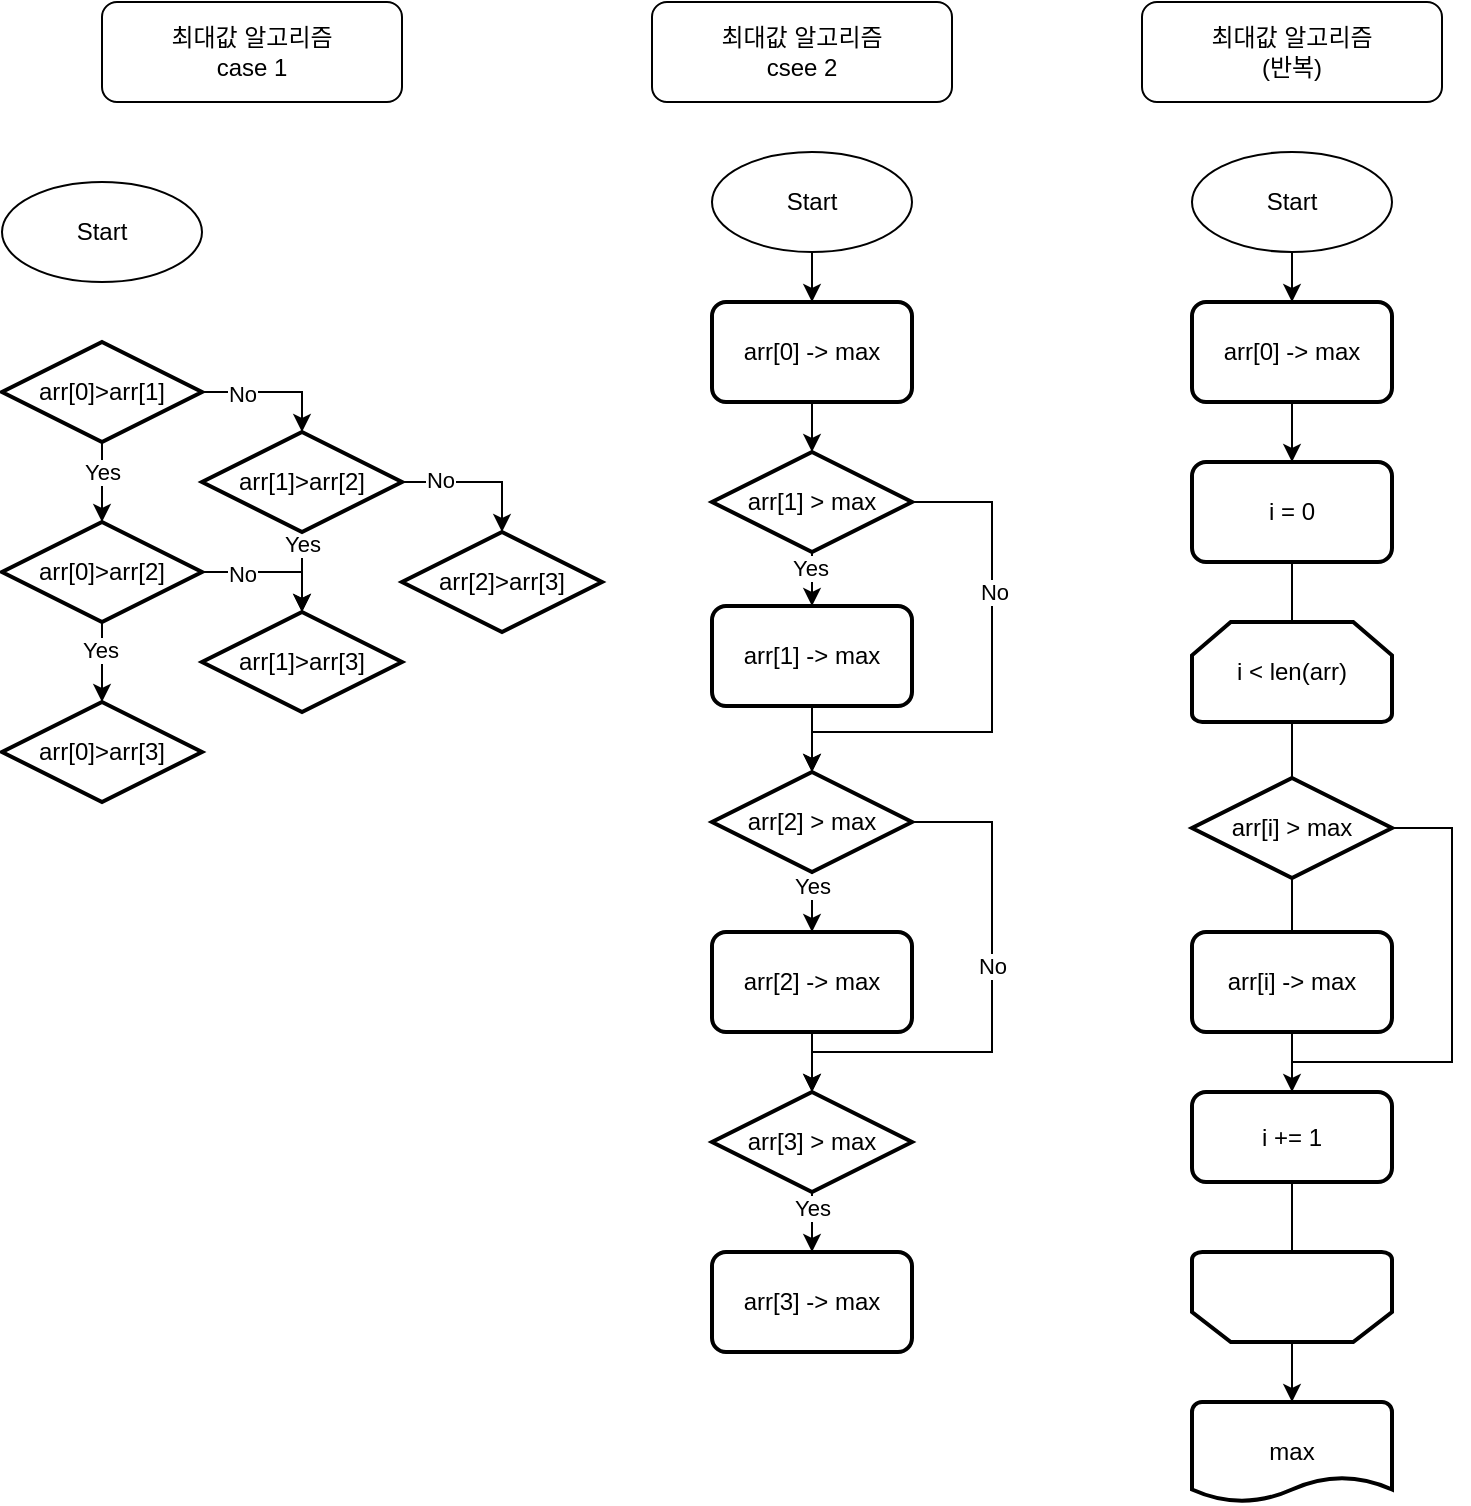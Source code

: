 <mxfile version="16.5.1" type="device"><diagram id="PUkLZHT3nF7ZVmmzk84t" name="페이지-1"><mxGraphModel dx="729" dy="927" grid="1" gridSize="10" guides="1" tooltips="1" connect="1" arrows="1" fold="1" page="1" pageScale="1" pageWidth="827" pageHeight="1169" math="0" shadow="0"><root><mxCell id="0"/><mxCell id="1" parent="0"/><mxCell id="CzeVINo68LYvE7bXDRO6-2" value="Start" style="ellipse;whiteSpace=wrap;html=1;" vertex="1" parent="1"><mxGeometry x="65" y="130" width="100" height="50" as="geometry"/></mxCell><mxCell id="CzeVINo68LYvE7bXDRO6-3" value="최대값 알고리즘&lt;br&gt;case 1" style="rounded=1;whiteSpace=wrap;html=1;" vertex="1" parent="1"><mxGeometry x="115" y="40" width="150" height="50" as="geometry"/></mxCell><mxCell id="CzeVINo68LYvE7bXDRO6-88" style="edgeStyle=orthogonalEdgeStyle;rounded=0;orthogonalLoop=1;jettySize=auto;html=1;entryX=0.5;entryY=0;entryDx=0;entryDy=0;entryPerimeter=0;" edge="1" parent="1" source="CzeVINo68LYvE7bXDRO6-82" target="CzeVINo68LYvE7bXDRO6-83"><mxGeometry relative="1" as="geometry"/></mxCell><mxCell id="CzeVINo68LYvE7bXDRO6-94" value="Yes" style="edgeLabel;html=1;align=center;verticalAlign=middle;resizable=0;points=[];" vertex="1" connectable="0" parent="CzeVINo68LYvE7bXDRO6-88"><mxGeometry x="-0.264" relative="1" as="geometry"><mxPoint as="offset"/></mxGeometry></mxCell><mxCell id="CzeVINo68LYvE7bXDRO6-90" style="edgeStyle=orthogonalEdgeStyle;rounded=0;orthogonalLoop=1;jettySize=auto;html=1;entryX=0.5;entryY=0;entryDx=0;entryDy=0;entryPerimeter=0;" edge="1" parent="1" source="CzeVINo68LYvE7bXDRO6-82" target="CzeVINo68LYvE7bXDRO6-85"><mxGeometry relative="1" as="geometry"><Array as="points"><mxPoint x="215" y="235"/></Array></mxGeometry></mxCell><mxCell id="CzeVINo68LYvE7bXDRO6-99" value="No" style="edgeLabel;html=1;align=center;verticalAlign=middle;resizable=0;points=[];" vertex="1" connectable="0" parent="CzeVINo68LYvE7bXDRO6-90"><mxGeometry x="-0.447" y="-1" relative="1" as="geometry"><mxPoint as="offset"/></mxGeometry></mxCell><mxCell id="CzeVINo68LYvE7bXDRO6-82" value="arr[0]&amp;gt;arr[1]" style="strokeWidth=2;html=1;shape=mxgraph.flowchart.decision;whiteSpace=wrap;" vertex="1" parent="1"><mxGeometry x="65" y="210" width="100" height="50" as="geometry"/></mxCell><mxCell id="CzeVINo68LYvE7bXDRO6-89" style="edgeStyle=orthogonalEdgeStyle;rounded=0;orthogonalLoop=1;jettySize=auto;html=1;" edge="1" parent="1" source="CzeVINo68LYvE7bXDRO6-83" target="CzeVINo68LYvE7bXDRO6-84"><mxGeometry relative="1" as="geometry"/></mxCell><mxCell id="CzeVINo68LYvE7bXDRO6-95" value="Yes" style="edgeLabel;html=1;align=center;verticalAlign=middle;resizable=0;points=[];" vertex="1" connectable="0" parent="CzeVINo68LYvE7bXDRO6-89"><mxGeometry x="-0.296" y="-1" relative="1" as="geometry"><mxPoint as="offset"/></mxGeometry></mxCell><mxCell id="CzeVINo68LYvE7bXDRO6-92" style="edgeStyle=orthogonalEdgeStyle;rounded=0;orthogonalLoop=1;jettySize=auto;html=1;entryX=0.5;entryY=0;entryDx=0;entryDy=0;entryPerimeter=0;" edge="1" parent="1" source="CzeVINo68LYvE7bXDRO6-83" target="CzeVINo68LYvE7bXDRO6-86"><mxGeometry relative="1" as="geometry"><Array as="points"><mxPoint x="215" y="325"/></Array></mxGeometry></mxCell><mxCell id="CzeVINo68LYvE7bXDRO6-97" value="No" style="edgeLabel;html=1;align=center;verticalAlign=middle;resizable=0;points=[];" vertex="1" connectable="0" parent="CzeVINo68LYvE7bXDRO6-92"><mxGeometry x="-0.437" y="-1" relative="1" as="geometry"><mxPoint as="offset"/></mxGeometry></mxCell><mxCell id="CzeVINo68LYvE7bXDRO6-83" value="arr[0]&amp;gt;arr[2]" style="strokeWidth=2;html=1;shape=mxgraph.flowchart.decision;whiteSpace=wrap;" vertex="1" parent="1"><mxGeometry x="65" y="300" width="100" height="50" as="geometry"/></mxCell><mxCell id="CzeVINo68LYvE7bXDRO6-84" value="arr[0]&amp;gt;arr[3]" style="strokeWidth=2;html=1;shape=mxgraph.flowchart.decision;whiteSpace=wrap;" vertex="1" parent="1"><mxGeometry x="65" y="390" width="100" height="50" as="geometry"/></mxCell><mxCell id="CzeVINo68LYvE7bXDRO6-91" style="edgeStyle=orthogonalEdgeStyle;rounded=0;orthogonalLoop=1;jettySize=auto;html=1;" edge="1" parent="1" source="CzeVINo68LYvE7bXDRO6-85" target="CzeVINo68LYvE7bXDRO6-86"><mxGeometry relative="1" as="geometry"><Array as="points"><mxPoint x="215" y="320"/><mxPoint x="215" y="320"/></Array></mxGeometry></mxCell><mxCell id="CzeVINo68LYvE7bXDRO6-96" value="Yes" style="edgeLabel;html=1;align=center;verticalAlign=middle;resizable=0;points=[];" vertex="1" connectable="0" parent="CzeVINo68LYvE7bXDRO6-91"><mxGeometry x="-0.727" relative="1" as="geometry"><mxPoint as="offset"/></mxGeometry></mxCell><mxCell id="CzeVINo68LYvE7bXDRO6-93" style="edgeStyle=orthogonalEdgeStyle;rounded=0;orthogonalLoop=1;jettySize=auto;html=1;" edge="1" parent="1" source="CzeVINo68LYvE7bXDRO6-85" target="CzeVINo68LYvE7bXDRO6-87"><mxGeometry relative="1" as="geometry"><Array as="points"><mxPoint x="315" y="280"/></Array></mxGeometry></mxCell><mxCell id="CzeVINo68LYvE7bXDRO6-98" value="No" style="edgeLabel;html=1;align=center;verticalAlign=middle;resizable=0;points=[];" vertex="1" connectable="0" parent="CzeVINo68LYvE7bXDRO6-93"><mxGeometry x="-0.506" y="1" relative="1" as="geometry"><mxPoint as="offset"/></mxGeometry></mxCell><mxCell id="CzeVINo68LYvE7bXDRO6-85" value="arr[1]&amp;gt;arr[2]" style="strokeWidth=2;html=1;shape=mxgraph.flowchart.decision;whiteSpace=wrap;" vertex="1" parent="1"><mxGeometry x="165" y="255" width="100" height="50" as="geometry"/></mxCell><mxCell id="CzeVINo68LYvE7bXDRO6-86" value="arr[1]&amp;gt;arr[3]" style="strokeWidth=2;html=1;shape=mxgraph.flowchart.decision;whiteSpace=wrap;" vertex="1" parent="1"><mxGeometry x="165" y="345" width="100" height="50" as="geometry"/></mxCell><mxCell id="CzeVINo68LYvE7bXDRO6-87" value="arr[2]&amp;gt;arr[3]" style="strokeWidth=2;html=1;shape=mxgraph.flowchart.decision;whiteSpace=wrap;" vertex="1" parent="1"><mxGeometry x="265" y="305" width="100" height="50" as="geometry"/></mxCell><mxCell id="CzeVINo68LYvE7bXDRO6-109" style="edgeStyle=orthogonalEdgeStyle;rounded=0;orthogonalLoop=1;jettySize=auto;html=1;entryX=0.5;entryY=0;entryDx=0;entryDy=0;" edge="1" parent="1" source="CzeVINo68LYvE7bXDRO6-100" target="CzeVINo68LYvE7bXDRO6-101"><mxGeometry relative="1" as="geometry"/></mxCell><mxCell id="CzeVINo68LYvE7bXDRO6-100" value="Start" style="ellipse;whiteSpace=wrap;html=1;" vertex="1" parent="1"><mxGeometry x="420" y="115" width="100" height="50" as="geometry"/></mxCell><mxCell id="CzeVINo68LYvE7bXDRO6-110" style="edgeStyle=orthogonalEdgeStyle;rounded=0;orthogonalLoop=1;jettySize=auto;html=1;" edge="1" parent="1" source="CzeVINo68LYvE7bXDRO6-101" target="CzeVINo68LYvE7bXDRO6-103"><mxGeometry relative="1" as="geometry"/></mxCell><mxCell id="CzeVINo68LYvE7bXDRO6-101" value="arr[0] -&amp;gt; max" style="rounded=1;whiteSpace=wrap;html=1;absoluteArcSize=1;arcSize=14;strokeWidth=2;" vertex="1" parent="1"><mxGeometry x="420" y="190" width="100" height="50" as="geometry"/></mxCell><mxCell id="CzeVINo68LYvE7bXDRO6-111" style="edgeStyle=orthogonalEdgeStyle;rounded=0;orthogonalLoop=1;jettySize=auto;html=1;entryX=0.5;entryY=0;entryDx=0;entryDy=0;" edge="1" parent="1" source="CzeVINo68LYvE7bXDRO6-103" target="CzeVINo68LYvE7bXDRO6-104"><mxGeometry relative="1" as="geometry"/></mxCell><mxCell id="CzeVINo68LYvE7bXDRO6-122" value="Yes" style="edgeLabel;html=1;align=center;verticalAlign=middle;resizable=0;points=[];" vertex="1" connectable="0" parent="CzeVINo68LYvE7bXDRO6-111"><mxGeometry x="0.277" y="-1" relative="1" as="geometry"><mxPoint as="offset"/></mxGeometry></mxCell><mxCell id="CzeVINo68LYvE7bXDRO6-121" style="edgeStyle=orthogonalEdgeStyle;rounded=0;orthogonalLoop=1;jettySize=auto;html=1;entryX=0.5;entryY=0;entryDx=0;entryDy=0;entryPerimeter=0;" edge="1" parent="1" source="CzeVINo68LYvE7bXDRO6-103" target="CzeVINo68LYvE7bXDRO6-105"><mxGeometry relative="1" as="geometry"><Array as="points"><mxPoint x="560" y="290"/><mxPoint x="560" y="405"/><mxPoint x="470" y="405"/></Array></mxGeometry></mxCell><mxCell id="CzeVINo68LYvE7bXDRO6-128" value="No" style="edgeLabel;html=1;align=center;verticalAlign=middle;resizable=0;points=[];" vertex="1" connectable="0" parent="CzeVINo68LYvE7bXDRO6-121"><mxGeometry x="-0.362" y="1" relative="1" as="geometry"><mxPoint as="offset"/></mxGeometry></mxCell><mxCell id="CzeVINo68LYvE7bXDRO6-103" value="arr[1] &amp;gt; max" style="strokeWidth=2;html=1;shape=mxgraph.flowchart.decision;whiteSpace=wrap;" vertex="1" parent="1"><mxGeometry x="420" y="265" width="100" height="50" as="geometry"/></mxCell><mxCell id="CzeVINo68LYvE7bXDRO6-112" style="edgeStyle=orthogonalEdgeStyle;rounded=0;orthogonalLoop=1;jettySize=auto;html=1;entryX=0.5;entryY=0;entryDx=0;entryDy=0;entryPerimeter=0;" edge="1" parent="1" source="CzeVINo68LYvE7bXDRO6-104" target="CzeVINo68LYvE7bXDRO6-105"><mxGeometry relative="1" as="geometry"/></mxCell><mxCell id="CzeVINo68LYvE7bXDRO6-104" value="arr[1] -&amp;gt; max" style="rounded=1;whiteSpace=wrap;html=1;absoluteArcSize=1;arcSize=14;strokeWidth=2;" vertex="1" parent="1"><mxGeometry x="420" y="342" width="100" height="50" as="geometry"/></mxCell><mxCell id="CzeVINo68LYvE7bXDRO6-113" style="edgeStyle=orthogonalEdgeStyle;rounded=0;orthogonalLoop=1;jettySize=auto;html=1;" edge="1" parent="1" source="CzeVINo68LYvE7bXDRO6-105" target="CzeVINo68LYvE7bXDRO6-106"><mxGeometry relative="1" as="geometry"/></mxCell><mxCell id="CzeVINo68LYvE7bXDRO6-123" value="Yes" style="edgeLabel;html=1;align=center;verticalAlign=middle;resizable=0;points=[];" vertex="1" connectable="0" parent="CzeVINo68LYvE7bXDRO6-113"><mxGeometry x="-0.711" relative="1" as="geometry"><mxPoint as="offset"/></mxGeometry></mxCell><mxCell id="CzeVINo68LYvE7bXDRO6-120" style="edgeStyle=orthogonalEdgeStyle;rounded=0;orthogonalLoop=1;jettySize=auto;html=1;entryX=0.5;entryY=0;entryDx=0;entryDy=0;entryPerimeter=0;" edge="1" parent="1" source="CzeVINo68LYvE7bXDRO6-105" target="CzeVINo68LYvE7bXDRO6-107"><mxGeometry relative="1" as="geometry"><Array as="points"><mxPoint x="560" y="450"/><mxPoint x="560" y="565"/><mxPoint x="470" y="565"/></Array></mxGeometry></mxCell><mxCell id="CzeVINo68LYvE7bXDRO6-126" value="No" style="edgeLabel;html=1;align=center;verticalAlign=middle;resizable=0;points=[];" vertex="1" connectable="0" parent="CzeVINo68LYvE7bXDRO6-120"><mxGeometry x="-0.154" relative="1" as="geometry"><mxPoint as="offset"/></mxGeometry></mxCell><mxCell id="CzeVINo68LYvE7bXDRO6-105" value="arr[2] &amp;gt; max" style="strokeWidth=2;html=1;shape=mxgraph.flowchart.decision;whiteSpace=wrap;" vertex="1" parent="1"><mxGeometry x="420" y="425" width="100" height="50" as="geometry"/></mxCell><mxCell id="CzeVINo68LYvE7bXDRO6-114" style="edgeStyle=orthogonalEdgeStyle;rounded=0;orthogonalLoop=1;jettySize=auto;html=1;" edge="1" parent="1" source="CzeVINo68LYvE7bXDRO6-106" target="CzeVINo68LYvE7bXDRO6-107"><mxGeometry relative="1" as="geometry"/></mxCell><mxCell id="CzeVINo68LYvE7bXDRO6-106" value="arr[2] -&amp;gt; max" style="rounded=1;whiteSpace=wrap;html=1;absoluteArcSize=1;arcSize=14;strokeWidth=2;" vertex="1" parent="1"><mxGeometry x="420" y="505" width="100" height="50" as="geometry"/></mxCell><mxCell id="CzeVINo68LYvE7bXDRO6-115" style="edgeStyle=orthogonalEdgeStyle;rounded=0;orthogonalLoop=1;jettySize=auto;html=1;" edge="1" parent="1" source="CzeVINo68LYvE7bXDRO6-107" target="CzeVINo68LYvE7bXDRO6-108"><mxGeometry relative="1" as="geometry"/></mxCell><mxCell id="CzeVINo68LYvE7bXDRO6-125" value="Yes" style="edgeLabel;html=1;align=center;verticalAlign=middle;resizable=0;points=[];" vertex="1" connectable="0" parent="CzeVINo68LYvE7bXDRO6-115"><mxGeometry x="-0.703" relative="1" as="geometry"><mxPoint as="offset"/></mxGeometry></mxCell><mxCell id="CzeVINo68LYvE7bXDRO6-107" value="arr[3] &amp;gt; max" style="strokeWidth=2;html=1;shape=mxgraph.flowchart.decision;whiteSpace=wrap;" vertex="1" parent="1"><mxGeometry x="420" y="585" width="100" height="50" as="geometry"/></mxCell><mxCell id="CzeVINo68LYvE7bXDRO6-108" value="arr[3] -&amp;gt; max" style="rounded=1;whiteSpace=wrap;html=1;absoluteArcSize=1;arcSize=14;strokeWidth=2;" vertex="1" parent="1"><mxGeometry x="420" y="665" width="100" height="50" as="geometry"/></mxCell><mxCell id="CzeVINo68LYvE7bXDRO6-149" style="edgeStyle=orthogonalEdgeStyle;rounded=0;orthogonalLoop=1;jettySize=auto;html=1;" edge="1" parent="1" source="CzeVINo68LYvE7bXDRO6-130" target="CzeVINo68LYvE7bXDRO6-132"><mxGeometry relative="1" as="geometry"/></mxCell><mxCell id="CzeVINo68LYvE7bXDRO6-130" value="arr[0] -&amp;gt; max" style="rounded=1;whiteSpace=wrap;html=1;absoluteArcSize=1;arcSize=14;strokeWidth=2;" vertex="1" parent="1"><mxGeometry x="660" y="190" width="100" height="50" as="geometry"/></mxCell><mxCell id="CzeVINo68LYvE7bXDRO6-148" style="edgeStyle=orthogonalEdgeStyle;rounded=0;orthogonalLoop=1;jettySize=auto;html=1;entryX=0.5;entryY=0;entryDx=0;entryDy=0;" edge="1" parent="1" source="CzeVINo68LYvE7bXDRO6-131" target="CzeVINo68LYvE7bXDRO6-130"><mxGeometry relative="1" as="geometry"/></mxCell><mxCell id="CzeVINo68LYvE7bXDRO6-131" value="Start" style="ellipse;whiteSpace=wrap;html=1;" vertex="1" parent="1"><mxGeometry x="660" y="115" width="100" height="50" as="geometry"/></mxCell><mxCell id="CzeVINo68LYvE7bXDRO6-146" style="edgeStyle=orthogonalEdgeStyle;rounded=0;orthogonalLoop=1;jettySize=auto;html=1;" edge="1" parent="1" source="CzeVINo68LYvE7bXDRO6-132" target="CzeVINo68LYvE7bXDRO6-145"><mxGeometry relative="1" as="geometry"/></mxCell><mxCell id="CzeVINo68LYvE7bXDRO6-132" value="i = 0" style="rounded=1;whiteSpace=wrap;html=1;absoluteArcSize=1;arcSize=14;strokeWidth=2;" vertex="1" parent="1"><mxGeometry x="660" y="270" width="100" height="50" as="geometry"/></mxCell><mxCell id="CzeVINo68LYvE7bXDRO6-152" style="edgeStyle=orthogonalEdgeStyle;rounded=0;orthogonalLoop=1;jettySize=auto;html=1;" edge="1" parent="1" source="CzeVINo68LYvE7bXDRO6-133" target="CzeVINo68LYvE7bXDRO6-135"><mxGeometry relative="1" as="geometry"><Array as="points"><mxPoint x="790" y="453"/><mxPoint x="790" y="570"/><mxPoint x="710" y="570"/></Array></mxGeometry></mxCell><mxCell id="CzeVINo68LYvE7bXDRO6-133" value="arr[i] &amp;gt; max" style="strokeWidth=2;html=1;shape=mxgraph.flowchart.decision;whiteSpace=wrap;" vertex="1" parent="1"><mxGeometry x="660" y="428" width="100" height="50" as="geometry"/></mxCell><mxCell id="CzeVINo68LYvE7bXDRO6-134" value="arr[i] -&amp;gt; max" style="rounded=1;whiteSpace=wrap;html=1;absoluteArcSize=1;arcSize=14;strokeWidth=2;" vertex="1" parent="1"><mxGeometry x="660" y="505" width="100" height="50" as="geometry"/></mxCell><mxCell id="CzeVINo68LYvE7bXDRO6-135" value="i += 1" style="rounded=1;whiteSpace=wrap;html=1;absoluteArcSize=1;arcSize=14;strokeWidth=2;" vertex="1" parent="1"><mxGeometry x="660" y="585" width="100" height="45" as="geometry"/></mxCell><mxCell id="CzeVINo68LYvE7bXDRO6-139" value="" style="strokeWidth=2;html=1;shape=mxgraph.flowchart.loop_limit;whiteSpace=wrap;direction=west;" vertex="1" parent="1"><mxGeometry x="660" y="665" width="100" height="45" as="geometry"/></mxCell><mxCell id="CzeVINo68LYvE7bXDRO6-145" value="max" style="strokeWidth=2;html=1;shape=mxgraph.flowchart.document2;whiteSpace=wrap;size=0.25;" vertex="1" parent="1"><mxGeometry x="660" y="740" width="100" height="50" as="geometry"/></mxCell><mxCell id="CzeVINo68LYvE7bXDRO6-147" value="i &amp;lt; len(arr)" style="strokeWidth=2;html=1;shape=mxgraph.flowchart.loop_limit;whiteSpace=wrap;" vertex="1" parent="1"><mxGeometry x="660" y="350" width="100" height="50" as="geometry"/></mxCell><mxCell id="CzeVINo68LYvE7bXDRO6-150" value="최대값 알고리즘&lt;br&gt;(반복)" style="rounded=1;whiteSpace=wrap;html=1;" vertex="1" parent="1"><mxGeometry x="635" y="40" width="150" height="50" as="geometry"/></mxCell><mxCell id="CzeVINo68LYvE7bXDRO6-151" value="최대값 알고리즘&lt;br&gt;csee 2" style="rounded=1;whiteSpace=wrap;html=1;" vertex="1" parent="1"><mxGeometry x="390" y="40" width="150" height="50" as="geometry"/></mxCell></root></mxGraphModel></diagram></mxfile>